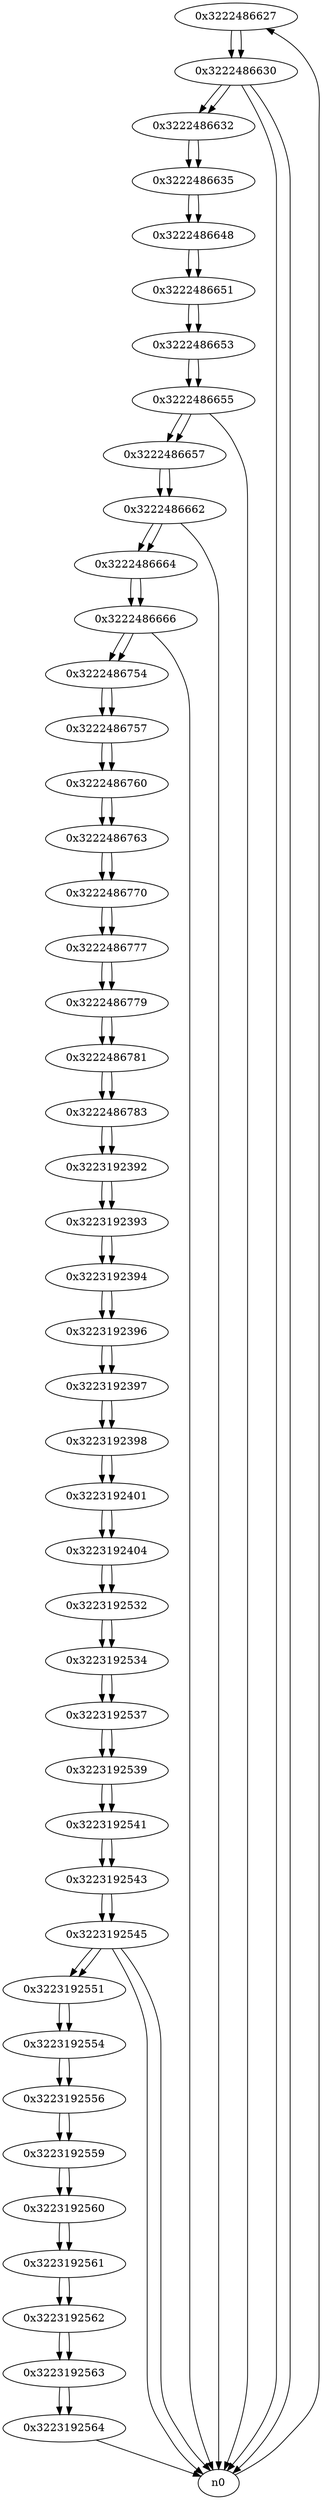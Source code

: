 digraph G{
/* nodes */
  n1 [label="0x3222486627"]
  n2 [label="0x3222486630"]
  n3 [label="0x3222486632"]
  n4 [label="0x3222486635"]
  n5 [label="0x3222486648"]
  n6 [label="0x3222486651"]
  n7 [label="0x3222486653"]
  n8 [label="0x3222486655"]
  n9 [label="0x3222486657"]
  n10 [label="0x3222486662"]
  n11 [label="0x3222486664"]
  n12 [label="0x3222486666"]
  n13 [label="0x3222486754"]
  n14 [label="0x3222486757"]
  n15 [label="0x3222486760"]
  n16 [label="0x3222486763"]
  n17 [label="0x3222486770"]
  n18 [label="0x3222486777"]
  n19 [label="0x3222486779"]
  n20 [label="0x3222486781"]
  n21 [label="0x3222486783"]
  n22 [label="0x3223192392"]
  n23 [label="0x3223192393"]
  n24 [label="0x3223192394"]
  n25 [label="0x3223192396"]
  n26 [label="0x3223192397"]
  n27 [label="0x3223192398"]
  n28 [label="0x3223192401"]
  n29 [label="0x3223192404"]
  n30 [label="0x3223192532"]
  n31 [label="0x3223192534"]
  n32 [label="0x3223192537"]
  n33 [label="0x3223192539"]
  n34 [label="0x3223192541"]
  n35 [label="0x3223192543"]
  n36 [label="0x3223192545"]
  n37 [label="0x3223192551"]
  n38 [label="0x3223192554"]
  n39 [label="0x3223192556"]
  n40 [label="0x3223192559"]
  n41 [label="0x3223192560"]
  n42 [label="0x3223192561"]
  n43 [label="0x3223192562"]
  n44 [label="0x3223192563"]
  n45 [label="0x3223192564"]
/* edges */
n1 -> n2;
n0 -> n1;
n2 -> n0;
n2 -> n3;
n2 -> n0;
n1 -> n2;
n3 -> n4;
n2 -> n3;
n4 -> n5;
n3 -> n4;
n5 -> n6;
n4 -> n5;
n6 -> n7;
n5 -> n6;
n7 -> n8;
n6 -> n7;
n8 -> n9;
n8 -> n0;
n7 -> n8;
n9 -> n10;
n8 -> n9;
n10 -> n11;
n10 -> n0;
n9 -> n10;
n11 -> n12;
n10 -> n11;
n12 -> n13;
n12 -> n0;
n11 -> n12;
n13 -> n14;
n12 -> n13;
n14 -> n15;
n13 -> n14;
n15 -> n16;
n14 -> n15;
n16 -> n17;
n15 -> n16;
n17 -> n18;
n16 -> n17;
n18 -> n19;
n17 -> n18;
n19 -> n20;
n18 -> n19;
n20 -> n21;
n19 -> n20;
n21 -> n22;
n20 -> n21;
n22 -> n23;
n21 -> n22;
n23 -> n24;
n22 -> n23;
n24 -> n25;
n23 -> n24;
n25 -> n26;
n24 -> n25;
n26 -> n27;
n25 -> n26;
n27 -> n28;
n26 -> n27;
n28 -> n29;
n27 -> n28;
n29 -> n30;
n28 -> n29;
n30 -> n31;
n29 -> n30;
n31 -> n32;
n30 -> n31;
n32 -> n33;
n31 -> n32;
n33 -> n34;
n32 -> n33;
n34 -> n35;
n33 -> n34;
n35 -> n36;
n34 -> n35;
n36 -> n37;
n36 -> n0;
n36 -> n0;
n35 -> n36;
n37 -> n38;
n36 -> n37;
n38 -> n39;
n37 -> n38;
n39 -> n40;
n38 -> n39;
n40 -> n41;
n39 -> n40;
n41 -> n42;
n40 -> n41;
n42 -> n43;
n41 -> n42;
n43 -> n44;
n42 -> n43;
n44 -> n45;
n43 -> n44;
n45 -> n0;
n44 -> n45;
}
